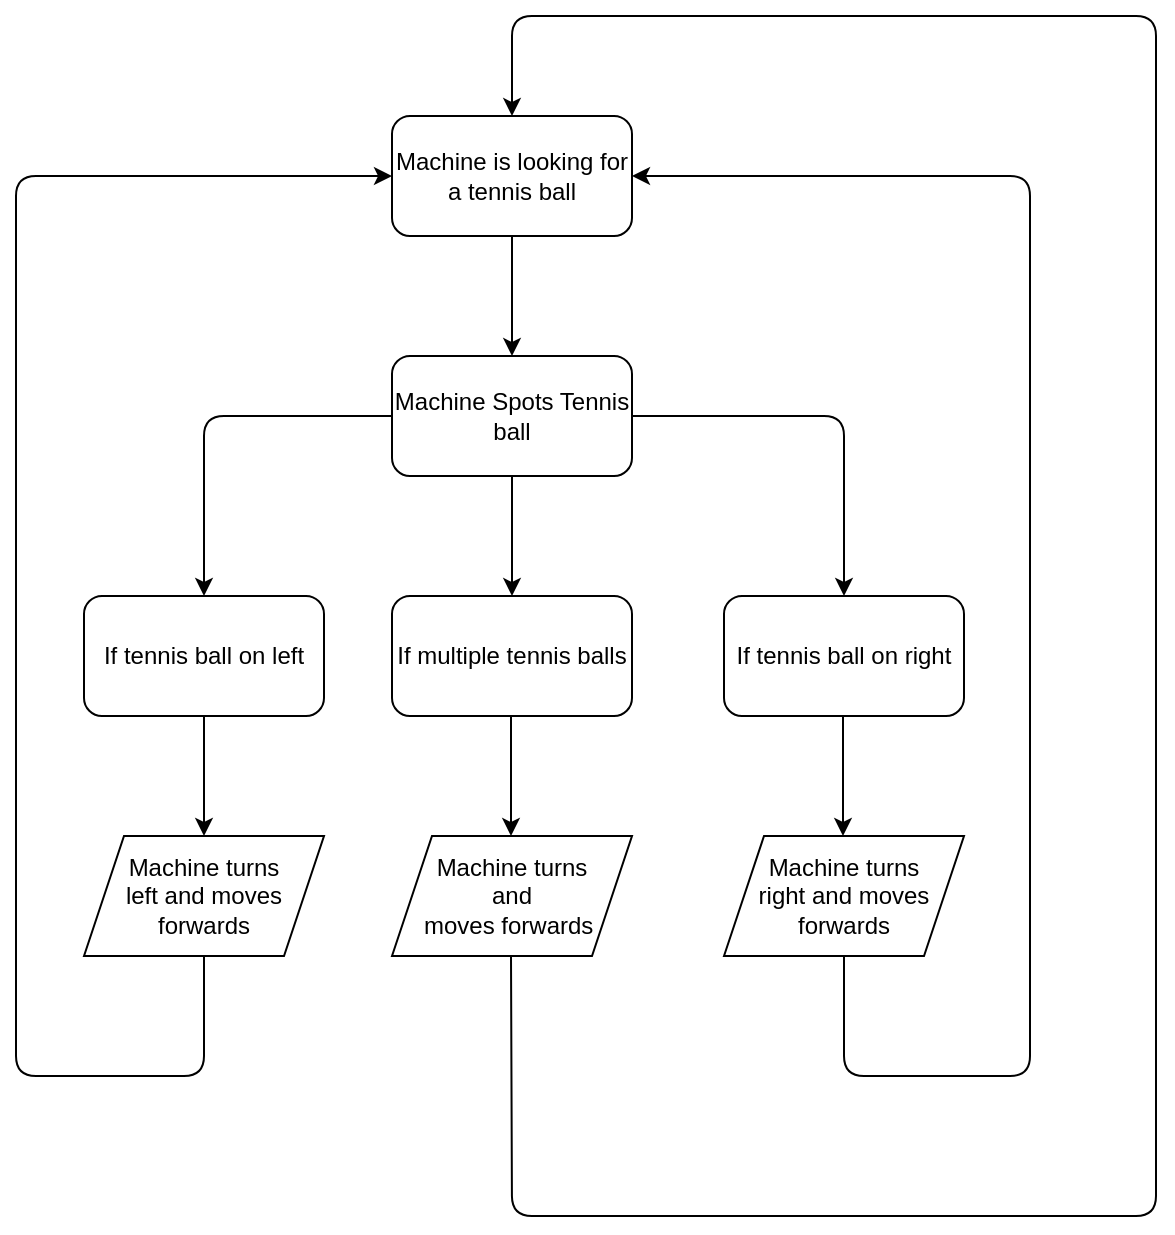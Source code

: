 <mxfile version="14.6.13" type="github">
  <diagram id="_W_Y0c90tjks6PsYSaU9" name="Page-1">
    <mxGraphModel dx="1082" dy="695" grid="1" gridSize="10" guides="1" tooltips="1" connect="1" arrows="1" fold="1" page="1" pageScale="1" pageWidth="827" pageHeight="1169" math="0" shadow="0">
      <root>
        <mxCell id="0" />
        <mxCell id="1" parent="0" />
        <mxCell id="WBAyxkJTL4HtEl_IWnUc-1" value="Machine Spots Tennis ball" style="rounded=1;whiteSpace=wrap;html=1;" vertex="1" parent="1">
          <mxGeometry x="316" y="250" width="120" height="60" as="geometry" />
        </mxCell>
        <mxCell id="WBAyxkJTL4HtEl_IWnUc-2" value="" style="endArrow=classic;html=1;exitX=0.5;exitY=1;exitDx=0;exitDy=0;" edge="1" parent="1" source="WBAyxkJTL4HtEl_IWnUc-1">
          <mxGeometry width="50" height="50" relative="1" as="geometry">
            <mxPoint x="352" y="650" as="sourcePoint" />
            <mxPoint x="376" y="370" as="targetPoint" />
          </mxGeometry>
        </mxCell>
        <mxCell id="WBAyxkJTL4HtEl_IWnUc-3" value="If multiple tennis balls" style="rounded=1;whiteSpace=wrap;html=1;" vertex="1" parent="1">
          <mxGeometry x="316" y="370" width="120" height="60" as="geometry" />
        </mxCell>
        <mxCell id="WBAyxkJTL4HtEl_IWnUc-5" value="" style="endArrow=classic;html=1;exitX=1;exitY=0.5;exitDx=0;exitDy=0;entryX=0.5;entryY=0;entryDx=0;entryDy=0;" edge="1" parent="1" source="WBAyxkJTL4HtEl_IWnUc-1" target="WBAyxkJTL4HtEl_IWnUc-6">
          <mxGeometry width="50" height="50" relative="1" as="geometry">
            <mxPoint x="352" y="660" as="sourcePoint" />
            <mxPoint x="582" y="290" as="targetPoint" />
            <Array as="points">
              <mxPoint x="542" y="280" />
            </Array>
          </mxGeometry>
        </mxCell>
        <mxCell id="WBAyxkJTL4HtEl_IWnUc-6" value="If tennis ball on right" style="rounded=1;whiteSpace=wrap;html=1;" vertex="1" parent="1">
          <mxGeometry x="482" y="370" width="120" height="60" as="geometry" />
        </mxCell>
        <mxCell id="WBAyxkJTL4HtEl_IWnUc-7" value="" style="endArrow=classic;html=1;entryX=0.5;entryY=0;entryDx=0;entryDy=0;" edge="1" parent="1" target="WBAyxkJTL4HtEl_IWnUc-8">
          <mxGeometry width="50" height="50" relative="1" as="geometry">
            <mxPoint x="316" y="280" as="sourcePoint" />
            <mxPoint x="232" y="310" as="targetPoint" />
            <Array as="points">
              <mxPoint x="222" y="280" />
            </Array>
          </mxGeometry>
        </mxCell>
        <mxCell id="WBAyxkJTL4HtEl_IWnUc-8" value="If tennis ball on left" style="rounded=1;whiteSpace=wrap;html=1;" vertex="1" parent="1">
          <mxGeometry x="162" y="370" width="120" height="60" as="geometry" />
        </mxCell>
        <mxCell id="WBAyxkJTL4HtEl_IWnUc-9" value="" style="endArrow=classic;html=1;exitX=0.5;exitY=1;exitDx=0;exitDy=0;" edge="1" parent="1" source="WBAyxkJTL4HtEl_IWnUc-8">
          <mxGeometry width="50" height="50" relative="1" as="geometry">
            <mxPoint x="232" y="450" as="sourcePoint" />
            <mxPoint x="222" y="490" as="targetPoint" />
          </mxGeometry>
        </mxCell>
        <mxCell id="WBAyxkJTL4HtEl_IWnUc-10" value="" style="endArrow=classic;html=1;exitX=0.5;exitY=1;exitDx=0;exitDy=0;" edge="1" parent="1">
          <mxGeometry width="50" height="50" relative="1" as="geometry">
            <mxPoint x="375.5" y="430" as="sourcePoint" />
            <mxPoint x="375.5" y="490" as="targetPoint" />
          </mxGeometry>
        </mxCell>
        <mxCell id="WBAyxkJTL4HtEl_IWnUc-11" value="" style="endArrow=classic;html=1;exitX=0.5;exitY=1;exitDx=0;exitDy=0;" edge="1" parent="1">
          <mxGeometry width="50" height="50" relative="1" as="geometry">
            <mxPoint x="541.5" y="430" as="sourcePoint" />
            <mxPoint x="541.5" y="490" as="targetPoint" />
          </mxGeometry>
        </mxCell>
        <mxCell id="WBAyxkJTL4HtEl_IWnUc-12" value="Machine turns&lt;br&gt;left and moves forwards" style="shape=parallelogram;perimeter=parallelogramPerimeter;whiteSpace=wrap;html=1;fixedSize=1;" vertex="1" parent="1">
          <mxGeometry x="162" y="490" width="120" height="60" as="geometry" />
        </mxCell>
        <mxCell id="WBAyxkJTL4HtEl_IWnUc-13" value="Machine turns&lt;br&gt;and &lt;br&gt;moves forwards&amp;nbsp;" style="shape=parallelogram;perimeter=parallelogramPerimeter;whiteSpace=wrap;html=1;fixedSize=1;" vertex="1" parent="1">
          <mxGeometry x="316" y="490" width="120" height="60" as="geometry" />
        </mxCell>
        <mxCell id="WBAyxkJTL4HtEl_IWnUc-14" value="Machine turns&lt;br&gt;right and moves forwards" style="shape=parallelogram;perimeter=parallelogramPerimeter;whiteSpace=wrap;html=1;fixedSize=1;" vertex="1" parent="1">
          <mxGeometry x="482" y="490" width="120" height="60" as="geometry" />
        </mxCell>
        <mxCell id="WBAyxkJTL4HtEl_IWnUc-15" value="" style="endArrow=classic;html=1;exitX=0.5;exitY=1;exitDx=0;exitDy=0;entryX=0;entryY=0.5;entryDx=0;entryDy=0;" edge="1" parent="1" source="WBAyxkJTL4HtEl_IWnUc-12" target="WBAyxkJTL4HtEl_IWnUc-18">
          <mxGeometry width="50" height="50" relative="1" as="geometry">
            <mxPoint x="328" y="630" as="sourcePoint" />
            <mxPoint x="128" y="160" as="targetPoint" />
            <Array as="points">
              <mxPoint x="222" y="610" />
              <mxPoint x="128" y="610" />
              <mxPoint x="128" y="160" />
            </Array>
          </mxGeometry>
        </mxCell>
        <mxCell id="WBAyxkJTL4HtEl_IWnUc-16" value="" style="endArrow=classic;html=1;exitX=0.5;exitY=1;exitDx=0;exitDy=0;entryX=1;entryY=0.5;entryDx=0;entryDy=0;" edge="1" parent="1" source="WBAyxkJTL4HtEl_IWnUc-14" target="WBAyxkJTL4HtEl_IWnUc-18">
          <mxGeometry width="50" height="50" relative="1" as="geometry">
            <mxPoint x="328" y="630" as="sourcePoint" />
            <mxPoint x="438" y="160" as="targetPoint" />
            <Array as="points">
              <mxPoint x="542" y="610" />
              <mxPoint x="635" y="610" />
              <mxPoint x="635" y="160" />
            </Array>
          </mxGeometry>
        </mxCell>
        <mxCell id="WBAyxkJTL4HtEl_IWnUc-18" value="Machine is looking for a tennis ball" style="rounded=1;whiteSpace=wrap;html=1;" vertex="1" parent="1">
          <mxGeometry x="316" y="130" width="120" height="60" as="geometry" />
        </mxCell>
        <mxCell id="WBAyxkJTL4HtEl_IWnUc-19" value="" style="endArrow=classic;html=1;exitX=0.5;exitY=1;exitDx=0;exitDy=0;" edge="1" parent="1" source="WBAyxkJTL4HtEl_IWnUc-18">
          <mxGeometry width="50" height="50" relative="1" as="geometry">
            <mxPoint x="352" y="530" as="sourcePoint" />
            <mxPoint x="376" y="250" as="targetPoint" />
          </mxGeometry>
        </mxCell>
        <mxCell id="WBAyxkJTL4HtEl_IWnUc-21" value="" style="endArrow=classic;html=1;exitX=0.5;exitY=1;exitDx=0;exitDy=0;entryX=0.5;entryY=0;entryDx=0;entryDy=0;" edge="1" parent="1" target="WBAyxkJTL4HtEl_IWnUc-18">
          <mxGeometry width="50" height="50" relative="1" as="geometry">
            <mxPoint x="375.5" y="550" as="sourcePoint" />
            <mxPoint x="376" y="40" as="targetPoint" />
            <Array as="points">
              <mxPoint x="376" y="680" />
              <mxPoint x="698" y="680" />
              <mxPoint x="698" y="80" />
              <mxPoint x="376" y="80" />
            </Array>
          </mxGeometry>
        </mxCell>
      </root>
    </mxGraphModel>
  </diagram>
</mxfile>

